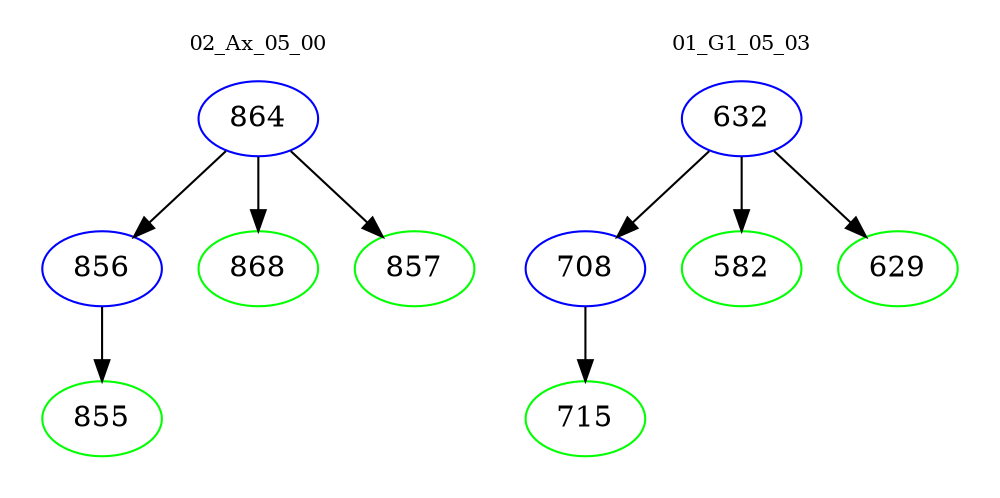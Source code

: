 digraph{
subgraph cluster_0 {
color = white
label = "02_Ax_05_00";
fontsize=10;
T0_864 [label="864", color="blue"]
T0_864 -> T0_856 [color="black"]
T0_856 [label="856", color="blue"]
T0_856 -> T0_855 [color="black"]
T0_855 [label="855", color="green"]
T0_864 -> T0_868 [color="black"]
T0_868 [label="868", color="green"]
T0_864 -> T0_857 [color="black"]
T0_857 [label="857", color="green"]
}
subgraph cluster_1 {
color = white
label = "01_G1_05_03";
fontsize=10;
T1_632 [label="632", color="blue"]
T1_632 -> T1_708 [color="black"]
T1_708 [label="708", color="blue"]
T1_708 -> T1_715 [color="black"]
T1_715 [label="715", color="green"]
T1_632 -> T1_582 [color="black"]
T1_582 [label="582", color="green"]
T1_632 -> T1_629 [color="black"]
T1_629 [label="629", color="green"]
}
}
